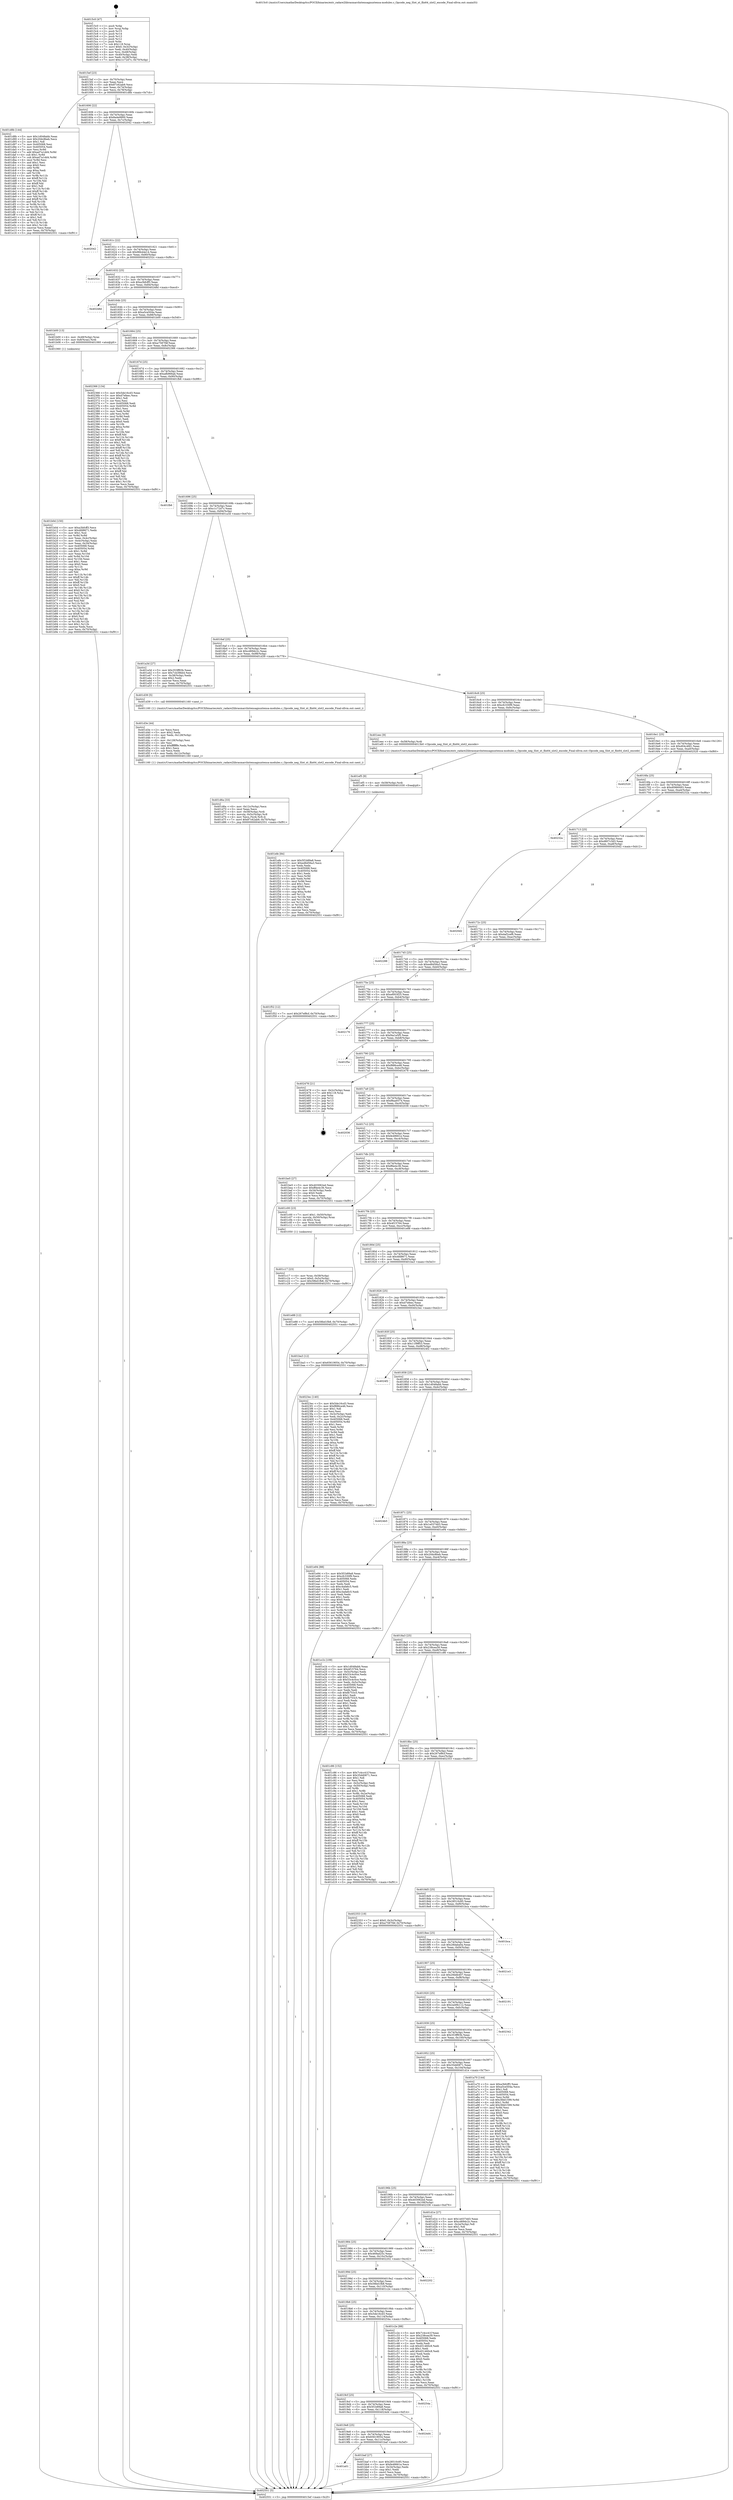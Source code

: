 digraph "0x4015c0" {
  label = "0x4015c0 (/mnt/c/Users/mathe/Desktop/tcc/POCII/binaries/extr_radare2librasmarchxtensagnuxtensa-modules.c_Opcode_neg_Slot_xt_flix64_slot2_encode_Final-ollvm.out::main(0))"
  labelloc = "t"
  node[shape=record]

  Entry [label="",width=0.3,height=0.3,shape=circle,fillcolor=black,style=filled]
  "0x4015ef" [label="{
     0x4015ef [23]\l
     | [instrs]\l
     &nbsp;&nbsp;0x4015ef \<+3\>: mov -0x70(%rbp),%eax\l
     &nbsp;&nbsp;0x4015f2 \<+2\>: mov %eax,%ecx\l
     &nbsp;&nbsp;0x4015f4 \<+6\>: sub $0x87c62ab9,%ecx\l
     &nbsp;&nbsp;0x4015fa \<+3\>: mov %eax,-0x74(%rbp)\l
     &nbsp;&nbsp;0x4015fd \<+3\>: mov %ecx,-0x78(%rbp)\l
     &nbsp;&nbsp;0x401600 \<+6\>: je 0000000000401d8b \<main+0x7cb\>\l
  }"]
  "0x401d8b" [label="{
     0x401d8b [144]\l
     | [instrs]\l
     &nbsp;&nbsp;0x401d8b \<+5\>: mov $0x1d048abb,%eax\l
     &nbsp;&nbsp;0x401d90 \<+5\>: mov $0x20dc8beb,%ecx\l
     &nbsp;&nbsp;0x401d95 \<+2\>: mov $0x1,%dl\l
     &nbsp;&nbsp;0x401d97 \<+7\>: mov 0x405068,%esi\l
     &nbsp;&nbsp;0x401d9e \<+7\>: mov 0x405054,%edi\l
     &nbsp;&nbsp;0x401da5 \<+3\>: mov %esi,%r8d\l
     &nbsp;&nbsp;0x401da8 \<+7\>: add $0xad7a1dd4,%r8d\l
     &nbsp;&nbsp;0x401daf \<+4\>: sub $0x1,%r8d\l
     &nbsp;&nbsp;0x401db3 \<+7\>: sub $0xad7a1dd4,%r8d\l
     &nbsp;&nbsp;0x401dba \<+4\>: imul %r8d,%esi\l
     &nbsp;&nbsp;0x401dbe \<+3\>: and $0x1,%esi\l
     &nbsp;&nbsp;0x401dc1 \<+3\>: cmp $0x0,%esi\l
     &nbsp;&nbsp;0x401dc4 \<+4\>: sete %r9b\l
     &nbsp;&nbsp;0x401dc8 \<+3\>: cmp $0xa,%edi\l
     &nbsp;&nbsp;0x401dcb \<+4\>: setl %r10b\l
     &nbsp;&nbsp;0x401dcf \<+3\>: mov %r9b,%r11b\l
     &nbsp;&nbsp;0x401dd2 \<+4\>: xor $0xff,%r11b\l
     &nbsp;&nbsp;0x401dd6 \<+3\>: mov %r10b,%bl\l
     &nbsp;&nbsp;0x401dd9 \<+3\>: xor $0xff,%bl\l
     &nbsp;&nbsp;0x401ddc \<+3\>: xor $0x1,%dl\l
     &nbsp;&nbsp;0x401ddf \<+3\>: mov %r11b,%r14b\l
     &nbsp;&nbsp;0x401de2 \<+4\>: and $0xff,%r14b\l
     &nbsp;&nbsp;0x401de6 \<+3\>: and %dl,%r9b\l
     &nbsp;&nbsp;0x401de9 \<+3\>: mov %bl,%r15b\l
     &nbsp;&nbsp;0x401dec \<+4\>: and $0xff,%r15b\l
     &nbsp;&nbsp;0x401df0 \<+3\>: and %dl,%r10b\l
     &nbsp;&nbsp;0x401df3 \<+3\>: or %r9b,%r14b\l
     &nbsp;&nbsp;0x401df6 \<+3\>: or %r10b,%r15b\l
     &nbsp;&nbsp;0x401df9 \<+3\>: xor %r15b,%r14b\l
     &nbsp;&nbsp;0x401dfc \<+3\>: or %bl,%r11b\l
     &nbsp;&nbsp;0x401dff \<+4\>: xor $0xff,%r11b\l
     &nbsp;&nbsp;0x401e03 \<+3\>: or $0x1,%dl\l
     &nbsp;&nbsp;0x401e06 \<+3\>: and %dl,%r11b\l
     &nbsp;&nbsp;0x401e09 \<+3\>: or %r11b,%r14b\l
     &nbsp;&nbsp;0x401e0c \<+4\>: test $0x1,%r14b\l
     &nbsp;&nbsp;0x401e10 \<+3\>: cmovne %ecx,%eax\l
     &nbsp;&nbsp;0x401e13 \<+3\>: mov %eax,-0x70(%rbp)\l
     &nbsp;&nbsp;0x401e16 \<+5\>: jmp 0000000000402551 \<main+0xf91\>\l
  }"]
  "0x401606" [label="{
     0x401606 [22]\l
     | [instrs]\l
     &nbsp;&nbsp;0x401606 \<+5\>: jmp 000000000040160b \<main+0x4b\>\l
     &nbsp;&nbsp;0x40160b \<+3\>: mov -0x74(%rbp),%eax\l
     &nbsp;&nbsp;0x40160e \<+5\>: sub $0x8a4e9900,%eax\l
     &nbsp;&nbsp;0x401613 \<+3\>: mov %eax,-0x7c(%rbp)\l
     &nbsp;&nbsp;0x401616 \<+6\>: je 0000000000402042 \<main+0xa82\>\l
  }"]
  Exit [label="",width=0.3,height=0.3,shape=circle,fillcolor=black,style=filled,peripheries=2]
  "0x402042" [label="{
     0x402042\l
  }", style=dashed]
  "0x40161c" [label="{
     0x40161c [22]\l
     | [instrs]\l
     &nbsp;&nbsp;0x40161c \<+5\>: jmp 0000000000401621 \<main+0x61\>\l
     &nbsp;&nbsp;0x401621 \<+3\>: mov -0x74(%rbp),%eax\l
     &nbsp;&nbsp;0x401624 \<+5\>: sub $0x96b44e14,%eax\l
     &nbsp;&nbsp;0x401629 \<+3\>: mov %eax,-0x80(%rbp)\l
     &nbsp;&nbsp;0x40162c \<+6\>: je 000000000040252c \<main+0xf6c\>\l
  }"]
  "0x401efe" [label="{
     0x401efe [84]\l
     | [instrs]\l
     &nbsp;&nbsp;0x401efe \<+5\>: mov $0x5f1b89a8,%eax\l
     &nbsp;&nbsp;0x401f03 \<+5\>: mov $0xed6d56a3,%ecx\l
     &nbsp;&nbsp;0x401f08 \<+2\>: xor %edx,%edx\l
     &nbsp;&nbsp;0x401f0a \<+7\>: mov 0x405068,%esi\l
     &nbsp;&nbsp;0x401f11 \<+8\>: mov 0x405054,%r8d\l
     &nbsp;&nbsp;0x401f19 \<+3\>: sub $0x1,%edx\l
     &nbsp;&nbsp;0x401f1c \<+3\>: mov %esi,%r9d\l
     &nbsp;&nbsp;0x401f1f \<+3\>: add %edx,%r9d\l
     &nbsp;&nbsp;0x401f22 \<+4\>: imul %r9d,%esi\l
     &nbsp;&nbsp;0x401f26 \<+3\>: and $0x1,%esi\l
     &nbsp;&nbsp;0x401f29 \<+3\>: cmp $0x0,%esi\l
     &nbsp;&nbsp;0x401f2c \<+4\>: sete %r10b\l
     &nbsp;&nbsp;0x401f30 \<+4\>: cmp $0xa,%r8d\l
     &nbsp;&nbsp;0x401f34 \<+4\>: setl %r11b\l
     &nbsp;&nbsp;0x401f38 \<+3\>: mov %r10b,%bl\l
     &nbsp;&nbsp;0x401f3b \<+3\>: and %r11b,%bl\l
     &nbsp;&nbsp;0x401f3e \<+3\>: xor %r11b,%r10b\l
     &nbsp;&nbsp;0x401f41 \<+3\>: or %r10b,%bl\l
     &nbsp;&nbsp;0x401f44 \<+3\>: test $0x1,%bl\l
     &nbsp;&nbsp;0x401f47 \<+3\>: cmovne %ecx,%eax\l
     &nbsp;&nbsp;0x401f4a \<+3\>: mov %eax,-0x70(%rbp)\l
     &nbsp;&nbsp;0x401f4d \<+5\>: jmp 0000000000402551 \<main+0xf91\>\l
  }"]
  "0x40252c" [label="{
     0x40252c\l
  }", style=dashed]
  "0x401632" [label="{
     0x401632 [25]\l
     | [instrs]\l
     &nbsp;&nbsp;0x401632 \<+5\>: jmp 0000000000401637 \<main+0x77\>\l
     &nbsp;&nbsp;0x401637 \<+3\>: mov -0x74(%rbp),%eax\l
     &nbsp;&nbsp;0x40163a \<+5\>: sub $0xa3bfcff3,%eax\l
     &nbsp;&nbsp;0x40163f \<+6\>: mov %eax,-0x84(%rbp)\l
     &nbsp;&nbsp;0x401645 \<+6\>: je 000000000040248d \<main+0xecd\>\l
  }"]
  "0x401ef5" [label="{
     0x401ef5 [9]\l
     | [instrs]\l
     &nbsp;&nbsp;0x401ef5 \<+4\>: mov -0x58(%rbp),%rdi\l
     &nbsp;&nbsp;0x401ef9 \<+5\>: call 0000000000401030 \<free@plt\>\l
     | [calls]\l
     &nbsp;&nbsp;0x401030 \{1\} (unknown)\l
  }"]
  "0x40248d" [label="{
     0x40248d\l
  }", style=dashed]
  "0x40164b" [label="{
     0x40164b [25]\l
     | [instrs]\l
     &nbsp;&nbsp;0x40164b \<+5\>: jmp 0000000000401650 \<main+0x90\>\l
     &nbsp;&nbsp;0x401650 \<+3\>: mov -0x74(%rbp),%eax\l
     &nbsp;&nbsp;0x401653 \<+5\>: sub $0xa5ce504a,%eax\l
     &nbsp;&nbsp;0x401658 \<+6\>: mov %eax,-0x88(%rbp)\l
     &nbsp;&nbsp;0x40165e \<+6\>: je 0000000000401b00 \<main+0x540\>\l
  }"]
  "0x401d6a" [label="{
     0x401d6a [33]\l
     | [instrs]\l
     &nbsp;&nbsp;0x401d6a \<+6\>: mov -0x12c(%rbp),%ecx\l
     &nbsp;&nbsp;0x401d70 \<+3\>: imul %eax,%ecx\l
     &nbsp;&nbsp;0x401d73 \<+4\>: mov -0x58(%rbp),%rdi\l
     &nbsp;&nbsp;0x401d77 \<+4\>: movslq -0x5c(%rbp),%r8\l
     &nbsp;&nbsp;0x401d7b \<+4\>: mov %ecx,(%rdi,%r8,4)\l
     &nbsp;&nbsp;0x401d7f \<+7\>: movl $0x87c62ab9,-0x70(%rbp)\l
     &nbsp;&nbsp;0x401d86 \<+5\>: jmp 0000000000402551 \<main+0xf91\>\l
  }"]
  "0x401b00" [label="{
     0x401b00 [13]\l
     | [instrs]\l
     &nbsp;&nbsp;0x401b00 \<+4\>: mov -0x48(%rbp),%rax\l
     &nbsp;&nbsp;0x401b04 \<+4\>: mov 0x8(%rax),%rdi\l
     &nbsp;&nbsp;0x401b08 \<+5\>: call 0000000000401060 \<atoi@plt\>\l
     | [calls]\l
     &nbsp;&nbsp;0x401060 \{1\} (unknown)\l
  }"]
  "0x401664" [label="{
     0x401664 [25]\l
     | [instrs]\l
     &nbsp;&nbsp;0x401664 \<+5\>: jmp 0000000000401669 \<main+0xa9\>\l
     &nbsp;&nbsp;0x401669 \<+3\>: mov -0x74(%rbp),%eax\l
     &nbsp;&nbsp;0x40166c \<+5\>: sub $0xa7587f4f,%eax\l
     &nbsp;&nbsp;0x401671 \<+6\>: mov %eax,-0x8c(%rbp)\l
     &nbsp;&nbsp;0x401677 \<+6\>: je 0000000000402366 \<main+0xda6\>\l
  }"]
  "0x401d3e" [label="{
     0x401d3e [44]\l
     | [instrs]\l
     &nbsp;&nbsp;0x401d3e \<+2\>: xor %ecx,%ecx\l
     &nbsp;&nbsp;0x401d40 \<+5\>: mov $0x2,%edx\l
     &nbsp;&nbsp;0x401d45 \<+6\>: mov %edx,-0x128(%rbp)\l
     &nbsp;&nbsp;0x401d4b \<+1\>: cltd\l
     &nbsp;&nbsp;0x401d4c \<+6\>: mov -0x128(%rbp),%esi\l
     &nbsp;&nbsp;0x401d52 \<+2\>: idiv %esi\l
     &nbsp;&nbsp;0x401d54 \<+6\>: imul $0xfffffffe,%edx,%edx\l
     &nbsp;&nbsp;0x401d5a \<+3\>: sub $0x1,%ecx\l
     &nbsp;&nbsp;0x401d5d \<+2\>: sub %ecx,%edx\l
     &nbsp;&nbsp;0x401d5f \<+6\>: mov %edx,-0x12c(%rbp)\l
     &nbsp;&nbsp;0x401d65 \<+5\>: call 0000000000401160 \<next_i\>\l
     | [calls]\l
     &nbsp;&nbsp;0x401160 \{1\} (/mnt/c/Users/mathe/Desktop/tcc/POCII/binaries/extr_radare2librasmarchxtensagnuxtensa-modules.c_Opcode_neg_Slot_xt_flix64_slot2_encode_Final-ollvm.out::next_i)\l
  }"]
  "0x402366" [label="{
     0x402366 [134]\l
     | [instrs]\l
     &nbsp;&nbsp;0x402366 \<+5\>: mov $0x5de16cd3,%eax\l
     &nbsp;&nbsp;0x40236b \<+5\>: mov $0xd7efeec,%ecx\l
     &nbsp;&nbsp;0x402370 \<+2\>: mov $0x1,%dl\l
     &nbsp;&nbsp;0x402372 \<+2\>: xor %esi,%esi\l
     &nbsp;&nbsp;0x402374 \<+7\>: mov 0x405068,%edi\l
     &nbsp;&nbsp;0x40237b \<+8\>: mov 0x405054,%r8d\l
     &nbsp;&nbsp;0x402383 \<+3\>: sub $0x1,%esi\l
     &nbsp;&nbsp;0x402386 \<+3\>: mov %edi,%r9d\l
     &nbsp;&nbsp;0x402389 \<+3\>: add %esi,%r9d\l
     &nbsp;&nbsp;0x40238c \<+4\>: imul %r9d,%edi\l
     &nbsp;&nbsp;0x402390 \<+3\>: and $0x1,%edi\l
     &nbsp;&nbsp;0x402393 \<+3\>: cmp $0x0,%edi\l
     &nbsp;&nbsp;0x402396 \<+4\>: sete %r10b\l
     &nbsp;&nbsp;0x40239a \<+4\>: cmp $0xa,%r8d\l
     &nbsp;&nbsp;0x40239e \<+4\>: setl %r11b\l
     &nbsp;&nbsp;0x4023a2 \<+3\>: mov %r10b,%bl\l
     &nbsp;&nbsp;0x4023a5 \<+3\>: xor $0xff,%bl\l
     &nbsp;&nbsp;0x4023a8 \<+3\>: mov %r11b,%r14b\l
     &nbsp;&nbsp;0x4023ab \<+4\>: xor $0xff,%r14b\l
     &nbsp;&nbsp;0x4023af \<+3\>: xor $0x1,%dl\l
     &nbsp;&nbsp;0x4023b2 \<+3\>: mov %bl,%r15b\l
     &nbsp;&nbsp;0x4023b5 \<+4\>: and $0xff,%r15b\l
     &nbsp;&nbsp;0x4023b9 \<+3\>: and %dl,%r10b\l
     &nbsp;&nbsp;0x4023bc \<+3\>: mov %r14b,%r12b\l
     &nbsp;&nbsp;0x4023bf \<+4\>: and $0xff,%r12b\l
     &nbsp;&nbsp;0x4023c3 \<+3\>: and %dl,%r11b\l
     &nbsp;&nbsp;0x4023c6 \<+3\>: or %r10b,%r15b\l
     &nbsp;&nbsp;0x4023c9 \<+3\>: or %r11b,%r12b\l
     &nbsp;&nbsp;0x4023cc \<+3\>: xor %r12b,%r15b\l
     &nbsp;&nbsp;0x4023cf \<+3\>: or %r14b,%bl\l
     &nbsp;&nbsp;0x4023d2 \<+3\>: xor $0xff,%bl\l
     &nbsp;&nbsp;0x4023d5 \<+3\>: or $0x1,%dl\l
     &nbsp;&nbsp;0x4023d8 \<+2\>: and %dl,%bl\l
     &nbsp;&nbsp;0x4023da \<+3\>: or %bl,%r15b\l
     &nbsp;&nbsp;0x4023dd \<+4\>: test $0x1,%r15b\l
     &nbsp;&nbsp;0x4023e1 \<+3\>: cmovne %ecx,%eax\l
     &nbsp;&nbsp;0x4023e4 \<+3\>: mov %eax,-0x70(%rbp)\l
     &nbsp;&nbsp;0x4023e7 \<+5\>: jmp 0000000000402551 \<main+0xf91\>\l
  }"]
  "0x40167d" [label="{
     0x40167d [25]\l
     | [instrs]\l
     &nbsp;&nbsp;0x40167d \<+5\>: jmp 0000000000401682 \<main+0xc2\>\l
     &nbsp;&nbsp;0x401682 \<+3\>: mov -0x74(%rbp),%eax\l
     &nbsp;&nbsp;0x401685 \<+5\>: sub $0xafb966ab,%eax\l
     &nbsp;&nbsp;0x40168a \<+6\>: mov %eax,-0x90(%rbp)\l
     &nbsp;&nbsp;0x401690 \<+6\>: je 0000000000401fb6 \<main+0x9f6\>\l
  }"]
  "0x401c17" [label="{
     0x401c17 [23]\l
     | [instrs]\l
     &nbsp;&nbsp;0x401c17 \<+4\>: mov %rax,-0x58(%rbp)\l
     &nbsp;&nbsp;0x401c1b \<+7\>: movl $0x0,-0x5c(%rbp)\l
     &nbsp;&nbsp;0x401c22 \<+7\>: movl $0x58bd1fb8,-0x70(%rbp)\l
     &nbsp;&nbsp;0x401c29 \<+5\>: jmp 0000000000402551 \<main+0xf91\>\l
  }"]
  "0x401fb6" [label="{
     0x401fb6\l
  }", style=dashed]
  "0x401696" [label="{
     0x401696 [25]\l
     | [instrs]\l
     &nbsp;&nbsp;0x401696 \<+5\>: jmp 000000000040169b \<main+0xdb\>\l
     &nbsp;&nbsp;0x40169b \<+3\>: mov -0x74(%rbp),%eax\l
     &nbsp;&nbsp;0x40169e \<+5\>: sub $0xc1c72d7c,%eax\l
     &nbsp;&nbsp;0x4016a3 \<+6\>: mov %eax,-0x94(%rbp)\l
     &nbsp;&nbsp;0x4016a9 \<+6\>: je 0000000000401a3d \<main+0x47d\>\l
  }"]
  "0x401a01" [label="{
     0x401a01\l
  }", style=dashed]
  "0x401a3d" [label="{
     0x401a3d [27]\l
     | [instrs]\l
     &nbsp;&nbsp;0x401a3d \<+5\>: mov $0x353ff93b,%eax\l
     &nbsp;&nbsp;0x401a42 \<+5\>: mov $0x7cb39bb4,%ecx\l
     &nbsp;&nbsp;0x401a47 \<+3\>: mov -0x38(%rbp),%edx\l
     &nbsp;&nbsp;0x401a4a \<+3\>: cmp $0x2,%edx\l
     &nbsp;&nbsp;0x401a4d \<+3\>: cmovne %ecx,%eax\l
     &nbsp;&nbsp;0x401a50 \<+3\>: mov %eax,-0x70(%rbp)\l
     &nbsp;&nbsp;0x401a53 \<+5\>: jmp 0000000000402551 \<main+0xf91\>\l
  }"]
  "0x4016af" [label="{
     0x4016af [25]\l
     | [instrs]\l
     &nbsp;&nbsp;0x4016af \<+5\>: jmp 00000000004016b4 \<main+0xf4\>\l
     &nbsp;&nbsp;0x4016b4 \<+3\>: mov -0x74(%rbp),%eax\l
     &nbsp;&nbsp;0x4016b7 \<+5\>: sub $0xcd69dc2c,%eax\l
     &nbsp;&nbsp;0x4016bc \<+6\>: mov %eax,-0x98(%rbp)\l
     &nbsp;&nbsp;0x4016c2 \<+6\>: je 0000000000401d39 \<main+0x779\>\l
  }"]
  "0x402551" [label="{
     0x402551 [5]\l
     | [instrs]\l
     &nbsp;&nbsp;0x402551 \<+5\>: jmp 00000000004015ef \<main+0x2f\>\l
  }"]
  "0x4015c0" [label="{
     0x4015c0 [47]\l
     | [instrs]\l
     &nbsp;&nbsp;0x4015c0 \<+1\>: push %rbp\l
     &nbsp;&nbsp;0x4015c1 \<+3\>: mov %rsp,%rbp\l
     &nbsp;&nbsp;0x4015c4 \<+2\>: push %r15\l
     &nbsp;&nbsp;0x4015c6 \<+2\>: push %r14\l
     &nbsp;&nbsp;0x4015c8 \<+2\>: push %r13\l
     &nbsp;&nbsp;0x4015ca \<+2\>: push %r12\l
     &nbsp;&nbsp;0x4015cc \<+1\>: push %rbx\l
     &nbsp;&nbsp;0x4015cd \<+7\>: sub $0x118,%rsp\l
     &nbsp;&nbsp;0x4015d4 \<+7\>: movl $0x0,-0x3c(%rbp)\l
     &nbsp;&nbsp;0x4015db \<+3\>: mov %edi,-0x40(%rbp)\l
     &nbsp;&nbsp;0x4015de \<+4\>: mov %rsi,-0x48(%rbp)\l
     &nbsp;&nbsp;0x4015e2 \<+3\>: mov -0x40(%rbp),%edi\l
     &nbsp;&nbsp;0x4015e5 \<+3\>: mov %edi,-0x38(%rbp)\l
     &nbsp;&nbsp;0x4015e8 \<+7\>: movl $0xc1c72d7c,-0x70(%rbp)\l
  }"]
  "0x401baf" [label="{
     0x401baf [27]\l
     | [instrs]\l
     &nbsp;&nbsp;0x401baf \<+5\>: mov $0x28510c85,%eax\l
     &nbsp;&nbsp;0x401bb4 \<+5\>: mov $0xfe48661e,%ecx\l
     &nbsp;&nbsp;0x401bb9 \<+3\>: mov -0x34(%rbp),%edx\l
     &nbsp;&nbsp;0x401bbc \<+3\>: cmp $0x1,%edx\l
     &nbsp;&nbsp;0x401bbf \<+3\>: cmovl %ecx,%eax\l
     &nbsp;&nbsp;0x401bc2 \<+3\>: mov %eax,-0x70(%rbp)\l
     &nbsp;&nbsp;0x401bc5 \<+5\>: jmp 0000000000402551 \<main+0xf91\>\l
  }"]
  "0x401d39" [label="{
     0x401d39 [5]\l
     | [instrs]\l
     &nbsp;&nbsp;0x401d39 \<+5\>: call 0000000000401160 \<next_i\>\l
     | [calls]\l
     &nbsp;&nbsp;0x401160 \{1\} (/mnt/c/Users/mathe/Desktop/tcc/POCII/binaries/extr_radare2librasmarchxtensagnuxtensa-modules.c_Opcode_neg_Slot_xt_flix64_slot2_encode_Final-ollvm.out::next_i)\l
  }"]
  "0x4016c8" [label="{
     0x4016c8 [25]\l
     | [instrs]\l
     &nbsp;&nbsp;0x4016c8 \<+5\>: jmp 00000000004016cd \<main+0x10d\>\l
     &nbsp;&nbsp;0x4016cd \<+3\>: mov -0x74(%rbp),%eax\l
     &nbsp;&nbsp;0x4016d0 \<+5\>: sub $0xcfc330f9,%eax\l
     &nbsp;&nbsp;0x4016d5 \<+6\>: mov %eax,-0x9c(%rbp)\l
     &nbsp;&nbsp;0x4016db \<+6\>: je 0000000000401eec \<main+0x92c\>\l
  }"]
  "0x4019e8" [label="{
     0x4019e8 [25]\l
     | [instrs]\l
     &nbsp;&nbsp;0x4019e8 \<+5\>: jmp 00000000004019ed \<main+0x42d\>\l
     &nbsp;&nbsp;0x4019ed \<+3\>: mov -0x74(%rbp),%eax\l
     &nbsp;&nbsp;0x4019f0 \<+5\>: sub $0x65619054,%eax\l
     &nbsp;&nbsp;0x4019f5 \<+6\>: mov %eax,-0x11c(%rbp)\l
     &nbsp;&nbsp;0x4019fb \<+6\>: je 0000000000401baf \<main+0x5ef\>\l
  }"]
  "0x401eec" [label="{
     0x401eec [9]\l
     | [instrs]\l
     &nbsp;&nbsp;0x401eec \<+4\>: mov -0x58(%rbp),%rdi\l
     &nbsp;&nbsp;0x401ef0 \<+5\>: call 00000000004013b0 \<Opcode_neg_Slot_xt_flix64_slot2_encode\>\l
     | [calls]\l
     &nbsp;&nbsp;0x4013b0 \{1\} (/mnt/c/Users/mathe/Desktop/tcc/POCII/binaries/extr_radare2librasmarchxtensagnuxtensa-modules.c_Opcode_neg_Slot_xt_flix64_slot2_encode_Final-ollvm.out::Opcode_neg_Slot_xt_flix64_slot2_encode)\l
  }"]
  "0x4016e1" [label="{
     0x4016e1 [25]\l
     | [instrs]\l
     &nbsp;&nbsp;0x4016e1 \<+5\>: jmp 00000000004016e6 \<main+0x126\>\l
     &nbsp;&nbsp;0x4016e6 \<+3\>: mov -0x74(%rbp),%eax\l
     &nbsp;&nbsp;0x4016e9 \<+5\>: sub $0xd04c4fd1,%eax\l
     &nbsp;&nbsp;0x4016ee \<+6\>: mov %eax,-0xa0(%rbp)\l
     &nbsp;&nbsp;0x4016f4 \<+6\>: je 0000000000402520 \<main+0xf60\>\l
  }"]
  "0x4024d4" [label="{
     0x4024d4\l
  }", style=dashed]
  "0x402520" [label="{
     0x402520\l
  }", style=dashed]
  "0x4016fa" [label="{
     0x4016fa [25]\l
     | [instrs]\l
     &nbsp;&nbsp;0x4016fa \<+5\>: jmp 00000000004016ff \<main+0x13f\>\l
     &nbsp;&nbsp;0x4016ff \<+3\>: mov -0x74(%rbp),%eax\l
     &nbsp;&nbsp;0x401702 \<+5\>: sub $0xd0966493,%eax\l
     &nbsp;&nbsp;0x401707 \<+6\>: mov %eax,-0xa4(%rbp)\l
     &nbsp;&nbsp;0x40170d \<+6\>: je 000000000040232a \<main+0xd6a\>\l
  }"]
  "0x4019cf" [label="{
     0x4019cf [25]\l
     | [instrs]\l
     &nbsp;&nbsp;0x4019cf \<+5\>: jmp 00000000004019d4 \<main+0x414\>\l
     &nbsp;&nbsp;0x4019d4 \<+3\>: mov -0x74(%rbp),%eax\l
     &nbsp;&nbsp;0x4019d7 \<+5\>: sub $0x5f1b89a8,%eax\l
     &nbsp;&nbsp;0x4019dc \<+6\>: mov %eax,-0x118(%rbp)\l
     &nbsp;&nbsp;0x4019e2 \<+6\>: je 00000000004024d4 \<main+0xf14\>\l
  }"]
  "0x40232a" [label="{
     0x40232a\l
  }", style=dashed]
  "0x401713" [label="{
     0x401713 [25]\l
     | [instrs]\l
     &nbsp;&nbsp;0x401713 \<+5\>: jmp 0000000000401718 \<main+0x158\>\l
     &nbsp;&nbsp;0x401718 \<+3\>: mov -0x74(%rbp),%eax\l
     &nbsp;&nbsp;0x40171b \<+5\>: sub $0xd807c3d3,%eax\l
     &nbsp;&nbsp;0x401720 \<+6\>: mov %eax,-0xa8(%rbp)\l
     &nbsp;&nbsp;0x401726 \<+6\>: je 00000000004020d2 \<main+0xb12\>\l
  }"]
  "0x40254a" [label="{
     0x40254a\l
  }", style=dashed]
  "0x4020d2" [label="{
     0x4020d2\l
  }", style=dashed]
  "0x40172c" [label="{
     0x40172c [25]\l
     | [instrs]\l
     &nbsp;&nbsp;0x40172c \<+5\>: jmp 0000000000401731 \<main+0x171\>\l
     &nbsp;&nbsp;0x401731 \<+3\>: mov -0x74(%rbp),%eax\l
     &nbsp;&nbsp;0x401734 \<+5\>: sub $0xdaf2cef6,%eax\l
     &nbsp;&nbsp;0x401739 \<+6\>: mov %eax,-0xac(%rbp)\l
     &nbsp;&nbsp;0x40173f \<+6\>: je 0000000000402288 \<main+0xcc8\>\l
  }"]
  "0x4019b6" [label="{
     0x4019b6 [25]\l
     | [instrs]\l
     &nbsp;&nbsp;0x4019b6 \<+5\>: jmp 00000000004019bb \<main+0x3fb\>\l
     &nbsp;&nbsp;0x4019bb \<+3\>: mov -0x74(%rbp),%eax\l
     &nbsp;&nbsp;0x4019be \<+5\>: sub $0x5de16cd3,%eax\l
     &nbsp;&nbsp;0x4019c3 \<+6\>: mov %eax,-0x114(%rbp)\l
     &nbsp;&nbsp;0x4019c9 \<+6\>: je 000000000040254a \<main+0xf8a\>\l
  }"]
  "0x402288" [label="{
     0x402288\l
  }", style=dashed]
  "0x401745" [label="{
     0x401745 [25]\l
     | [instrs]\l
     &nbsp;&nbsp;0x401745 \<+5\>: jmp 000000000040174a \<main+0x18a\>\l
     &nbsp;&nbsp;0x40174a \<+3\>: mov -0x74(%rbp),%eax\l
     &nbsp;&nbsp;0x40174d \<+5\>: sub $0xed6d56a3,%eax\l
     &nbsp;&nbsp;0x401752 \<+6\>: mov %eax,-0xb0(%rbp)\l
     &nbsp;&nbsp;0x401758 \<+6\>: je 0000000000401f52 \<main+0x992\>\l
  }"]
  "0x401c2e" [label="{
     0x401c2e [88]\l
     | [instrs]\l
     &nbsp;&nbsp;0x401c2e \<+5\>: mov $0x7c4cc41f,%eax\l
     &nbsp;&nbsp;0x401c33 \<+5\>: mov $0x238cea39,%ecx\l
     &nbsp;&nbsp;0x401c38 \<+7\>: mov 0x405068,%edx\l
     &nbsp;&nbsp;0x401c3f \<+7\>: mov 0x405054,%esi\l
     &nbsp;&nbsp;0x401c46 \<+2\>: mov %edx,%edi\l
     &nbsp;&nbsp;0x401c48 \<+6\>: sub $0x451460c8,%edi\l
     &nbsp;&nbsp;0x401c4e \<+3\>: sub $0x1,%edi\l
     &nbsp;&nbsp;0x401c51 \<+6\>: add $0x451460c8,%edi\l
     &nbsp;&nbsp;0x401c57 \<+3\>: imul %edi,%edx\l
     &nbsp;&nbsp;0x401c5a \<+3\>: and $0x1,%edx\l
     &nbsp;&nbsp;0x401c5d \<+3\>: cmp $0x0,%edx\l
     &nbsp;&nbsp;0x401c60 \<+4\>: sete %r8b\l
     &nbsp;&nbsp;0x401c64 \<+3\>: cmp $0xa,%esi\l
     &nbsp;&nbsp;0x401c67 \<+4\>: setl %r9b\l
     &nbsp;&nbsp;0x401c6b \<+3\>: mov %r8b,%r10b\l
     &nbsp;&nbsp;0x401c6e \<+3\>: and %r9b,%r10b\l
     &nbsp;&nbsp;0x401c71 \<+3\>: xor %r9b,%r8b\l
     &nbsp;&nbsp;0x401c74 \<+3\>: or %r8b,%r10b\l
     &nbsp;&nbsp;0x401c77 \<+4\>: test $0x1,%r10b\l
     &nbsp;&nbsp;0x401c7b \<+3\>: cmovne %ecx,%eax\l
     &nbsp;&nbsp;0x401c7e \<+3\>: mov %eax,-0x70(%rbp)\l
     &nbsp;&nbsp;0x401c81 \<+5\>: jmp 0000000000402551 \<main+0xf91\>\l
  }"]
  "0x401f52" [label="{
     0x401f52 [12]\l
     | [instrs]\l
     &nbsp;&nbsp;0x401f52 \<+7\>: movl $0x267ef8cf,-0x70(%rbp)\l
     &nbsp;&nbsp;0x401f59 \<+5\>: jmp 0000000000402551 \<main+0xf91\>\l
  }"]
  "0x40175e" [label="{
     0x40175e [25]\l
     | [instrs]\l
     &nbsp;&nbsp;0x40175e \<+5\>: jmp 0000000000401763 \<main+0x1a3\>\l
     &nbsp;&nbsp;0x401763 \<+3\>: mov -0x74(%rbp),%eax\l
     &nbsp;&nbsp;0x401766 \<+5\>: sub $0xef003f25,%eax\l
     &nbsp;&nbsp;0x40176b \<+6\>: mov %eax,-0xb4(%rbp)\l
     &nbsp;&nbsp;0x401771 \<+6\>: je 0000000000402176 \<main+0xbb6\>\l
  }"]
  "0x40199d" [label="{
     0x40199d [25]\l
     | [instrs]\l
     &nbsp;&nbsp;0x40199d \<+5\>: jmp 00000000004019a2 \<main+0x3e2\>\l
     &nbsp;&nbsp;0x4019a2 \<+3\>: mov -0x74(%rbp),%eax\l
     &nbsp;&nbsp;0x4019a5 \<+5\>: sub $0x58bd1fb8,%eax\l
     &nbsp;&nbsp;0x4019aa \<+6\>: mov %eax,-0x110(%rbp)\l
     &nbsp;&nbsp;0x4019b0 \<+6\>: je 0000000000401c2e \<main+0x66e\>\l
  }"]
  "0x402176" [label="{
     0x402176\l
  }", style=dashed]
  "0x401777" [label="{
     0x401777 [25]\l
     | [instrs]\l
     &nbsp;&nbsp;0x401777 \<+5\>: jmp 000000000040177c \<main+0x1bc\>\l
     &nbsp;&nbsp;0x40177c \<+3\>: mov -0x74(%rbp),%eax\l
     &nbsp;&nbsp;0x40177f \<+5\>: sub $0xf4a1e5f5,%eax\l
     &nbsp;&nbsp;0x401784 \<+6\>: mov %eax,-0xb8(%rbp)\l
     &nbsp;&nbsp;0x40178a \<+6\>: je 0000000000401f5e \<main+0x99e\>\l
  }"]
  "0x402202" [label="{
     0x402202\l
  }", style=dashed]
  "0x401f5e" [label="{
     0x401f5e\l
  }", style=dashed]
  "0x401790" [label="{
     0x401790 [25]\l
     | [instrs]\l
     &nbsp;&nbsp;0x401790 \<+5\>: jmp 0000000000401795 \<main+0x1d5\>\l
     &nbsp;&nbsp;0x401795 \<+3\>: mov -0x74(%rbp),%eax\l
     &nbsp;&nbsp;0x401798 \<+5\>: sub $0xf886ce46,%eax\l
     &nbsp;&nbsp;0x40179d \<+6\>: mov %eax,-0xbc(%rbp)\l
     &nbsp;&nbsp;0x4017a3 \<+6\>: je 0000000000402478 \<main+0xeb8\>\l
  }"]
  "0x401984" [label="{
     0x401984 [25]\l
     | [instrs]\l
     &nbsp;&nbsp;0x401984 \<+5\>: jmp 0000000000401989 \<main+0x3c9\>\l
     &nbsp;&nbsp;0x401989 \<+3\>: mov -0x74(%rbp),%eax\l
     &nbsp;&nbsp;0x40198c \<+5\>: sub $0x469ad25c,%eax\l
     &nbsp;&nbsp;0x401991 \<+6\>: mov %eax,-0x10c(%rbp)\l
     &nbsp;&nbsp;0x401997 \<+6\>: je 0000000000402202 \<main+0xc42\>\l
  }"]
  "0x402478" [label="{
     0x402478 [21]\l
     | [instrs]\l
     &nbsp;&nbsp;0x402478 \<+3\>: mov -0x2c(%rbp),%eax\l
     &nbsp;&nbsp;0x40247b \<+7\>: add $0x118,%rsp\l
     &nbsp;&nbsp;0x402482 \<+1\>: pop %rbx\l
     &nbsp;&nbsp;0x402483 \<+2\>: pop %r12\l
     &nbsp;&nbsp;0x402485 \<+2\>: pop %r13\l
     &nbsp;&nbsp;0x402487 \<+2\>: pop %r14\l
     &nbsp;&nbsp;0x402489 \<+2\>: pop %r15\l
     &nbsp;&nbsp;0x40248b \<+1\>: pop %rbp\l
     &nbsp;&nbsp;0x40248c \<+1\>: ret\l
  }"]
  "0x4017a9" [label="{
     0x4017a9 [25]\l
     | [instrs]\l
     &nbsp;&nbsp;0x4017a9 \<+5\>: jmp 00000000004017ae \<main+0x1ee\>\l
     &nbsp;&nbsp;0x4017ae \<+3\>: mov -0x74(%rbp),%eax\l
     &nbsp;&nbsp;0x4017b1 \<+5\>: sub $0xf8aa9374,%eax\l
     &nbsp;&nbsp;0x4017b6 \<+6\>: mov %eax,-0xc0(%rbp)\l
     &nbsp;&nbsp;0x4017bc \<+6\>: je 0000000000402036 \<main+0xa76\>\l
  }"]
  "0x402336" [label="{
     0x402336\l
  }", style=dashed]
  "0x402036" [label="{
     0x402036\l
  }", style=dashed]
  "0x4017c2" [label="{
     0x4017c2 [25]\l
     | [instrs]\l
     &nbsp;&nbsp;0x4017c2 \<+5\>: jmp 00000000004017c7 \<main+0x207\>\l
     &nbsp;&nbsp;0x4017c7 \<+3\>: mov -0x74(%rbp),%eax\l
     &nbsp;&nbsp;0x4017ca \<+5\>: sub $0xfe48661e,%eax\l
     &nbsp;&nbsp;0x4017cf \<+6\>: mov %eax,-0xc4(%rbp)\l
     &nbsp;&nbsp;0x4017d5 \<+6\>: je 0000000000401be5 \<main+0x625\>\l
  }"]
  "0x40196b" [label="{
     0x40196b [25]\l
     | [instrs]\l
     &nbsp;&nbsp;0x40196b \<+5\>: jmp 0000000000401970 \<main+0x3b0\>\l
     &nbsp;&nbsp;0x401970 \<+3\>: mov -0x74(%rbp),%eax\l
     &nbsp;&nbsp;0x401973 \<+5\>: sub $0x403062ed,%eax\l
     &nbsp;&nbsp;0x401978 \<+6\>: mov %eax,-0x108(%rbp)\l
     &nbsp;&nbsp;0x40197e \<+6\>: je 0000000000402336 \<main+0xd76\>\l
  }"]
  "0x401be5" [label="{
     0x401be5 [27]\l
     | [instrs]\l
     &nbsp;&nbsp;0x401be5 \<+5\>: mov $0x403062ed,%eax\l
     &nbsp;&nbsp;0x401bea \<+5\>: mov $0xff4e4c36,%ecx\l
     &nbsp;&nbsp;0x401bef \<+3\>: mov -0x34(%rbp),%edx\l
     &nbsp;&nbsp;0x401bf2 \<+3\>: cmp $0x0,%edx\l
     &nbsp;&nbsp;0x401bf5 \<+3\>: cmove %ecx,%eax\l
     &nbsp;&nbsp;0x401bf8 \<+3\>: mov %eax,-0x70(%rbp)\l
     &nbsp;&nbsp;0x401bfb \<+5\>: jmp 0000000000402551 \<main+0xf91\>\l
  }"]
  "0x4017db" [label="{
     0x4017db [25]\l
     | [instrs]\l
     &nbsp;&nbsp;0x4017db \<+5\>: jmp 00000000004017e0 \<main+0x220\>\l
     &nbsp;&nbsp;0x4017e0 \<+3\>: mov -0x74(%rbp),%eax\l
     &nbsp;&nbsp;0x4017e3 \<+5\>: sub $0xff4e4c36,%eax\l
     &nbsp;&nbsp;0x4017e8 \<+6\>: mov %eax,-0xc8(%rbp)\l
     &nbsp;&nbsp;0x4017ee \<+6\>: je 0000000000401c00 \<main+0x640\>\l
  }"]
  "0x401d1e" [label="{
     0x401d1e [27]\l
     | [instrs]\l
     &nbsp;&nbsp;0x401d1e \<+5\>: mov $0x1e037dd3,%eax\l
     &nbsp;&nbsp;0x401d23 \<+5\>: mov $0xcd69dc2c,%ecx\l
     &nbsp;&nbsp;0x401d28 \<+3\>: mov -0x2e(%rbp),%dl\l
     &nbsp;&nbsp;0x401d2b \<+3\>: test $0x1,%dl\l
     &nbsp;&nbsp;0x401d2e \<+3\>: cmovne %ecx,%eax\l
     &nbsp;&nbsp;0x401d31 \<+3\>: mov %eax,-0x70(%rbp)\l
     &nbsp;&nbsp;0x401d34 \<+5\>: jmp 0000000000402551 \<main+0xf91\>\l
  }"]
  "0x401c00" [label="{
     0x401c00 [23]\l
     | [instrs]\l
     &nbsp;&nbsp;0x401c00 \<+7\>: movl $0x1,-0x50(%rbp)\l
     &nbsp;&nbsp;0x401c07 \<+4\>: movslq -0x50(%rbp),%rax\l
     &nbsp;&nbsp;0x401c0b \<+4\>: shl $0x2,%rax\l
     &nbsp;&nbsp;0x401c0f \<+3\>: mov %rax,%rdi\l
     &nbsp;&nbsp;0x401c12 \<+5\>: call 0000000000401050 \<malloc@plt\>\l
     | [calls]\l
     &nbsp;&nbsp;0x401050 \{1\} (unknown)\l
  }"]
  "0x4017f4" [label="{
     0x4017f4 [25]\l
     | [instrs]\l
     &nbsp;&nbsp;0x4017f4 \<+5\>: jmp 00000000004017f9 \<main+0x239\>\l
     &nbsp;&nbsp;0x4017f9 \<+3\>: mov -0x74(%rbp),%eax\l
     &nbsp;&nbsp;0x4017fc \<+5\>: sub $0x4f15764,%eax\l
     &nbsp;&nbsp;0x401801 \<+6\>: mov %eax,-0xcc(%rbp)\l
     &nbsp;&nbsp;0x401807 \<+6\>: je 0000000000401e88 \<main+0x8c8\>\l
  }"]
  "0x401b0d" [label="{
     0x401b0d [150]\l
     | [instrs]\l
     &nbsp;&nbsp;0x401b0d \<+5\>: mov $0xa3bfcff3,%ecx\l
     &nbsp;&nbsp;0x401b12 \<+5\>: mov $0x4fd8671,%edx\l
     &nbsp;&nbsp;0x401b17 \<+3\>: mov $0x1,%sil\l
     &nbsp;&nbsp;0x401b1a \<+3\>: xor %r8d,%r8d\l
     &nbsp;&nbsp;0x401b1d \<+3\>: mov %eax,-0x4c(%rbp)\l
     &nbsp;&nbsp;0x401b20 \<+3\>: mov -0x4c(%rbp),%eax\l
     &nbsp;&nbsp;0x401b23 \<+3\>: mov %eax,-0x34(%rbp)\l
     &nbsp;&nbsp;0x401b26 \<+7\>: mov 0x405068,%eax\l
     &nbsp;&nbsp;0x401b2d \<+8\>: mov 0x405054,%r9d\l
     &nbsp;&nbsp;0x401b35 \<+4\>: sub $0x1,%r8d\l
     &nbsp;&nbsp;0x401b39 \<+3\>: mov %eax,%r10d\l
     &nbsp;&nbsp;0x401b3c \<+3\>: add %r8d,%r10d\l
     &nbsp;&nbsp;0x401b3f \<+4\>: imul %r10d,%eax\l
     &nbsp;&nbsp;0x401b43 \<+3\>: and $0x1,%eax\l
     &nbsp;&nbsp;0x401b46 \<+3\>: cmp $0x0,%eax\l
     &nbsp;&nbsp;0x401b49 \<+4\>: sete %r11b\l
     &nbsp;&nbsp;0x401b4d \<+4\>: cmp $0xa,%r9d\l
     &nbsp;&nbsp;0x401b51 \<+3\>: setl %bl\l
     &nbsp;&nbsp;0x401b54 \<+3\>: mov %r11b,%r14b\l
     &nbsp;&nbsp;0x401b57 \<+4\>: xor $0xff,%r14b\l
     &nbsp;&nbsp;0x401b5b \<+3\>: mov %bl,%r15b\l
     &nbsp;&nbsp;0x401b5e \<+4\>: xor $0xff,%r15b\l
     &nbsp;&nbsp;0x401b62 \<+4\>: xor $0x0,%sil\l
     &nbsp;&nbsp;0x401b66 \<+3\>: mov %r14b,%r12b\l
     &nbsp;&nbsp;0x401b69 \<+4\>: and $0x0,%r12b\l
     &nbsp;&nbsp;0x401b6d \<+3\>: and %sil,%r11b\l
     &nbsp;&nbsp;0x401b70 \<+3\>: mov %r15b,%r13b\l
     &nbsp;&nbsp;0x401b73 \<+4\>: and $0x0,%r13b\l
     &nbsp;&nbsp;0x401b77 \<+3\>: and %sil,%bl\l
     &nbsp;&nbsp;0x401b7a \<+3\>: or %r11b,%r12b\l
     &nbsp;&nbsp;0x401b7d \<+3\>: or %bl,%r13b\l
     &nbsp;&nbsp;0x401b80 \<+3\>: xor %r13b,%r12b\l
     &nbsp;&nbsp;0x401b83 \<+3\>: or %r15b,%r14b\l
     &nbsp;&nbsp;0x401b86 \<+4\>: xor $0xff,%r14b\l
     &nbsp;&nbsp;0x401b8a \<+4\>: or $0x0,%sil\l
     &nbsp;&nbsp;0x401b8e \<+3\>: and %sil,%r14b\l
     &nbsp;&nbsp;0x401b91 \<+3\>: or %r14b,%r12b\l
     &nbsp;&nbsp;0x401b94 \<+4\>: test $0x1,%r12b\l
     &nbsp;&nbsp;0x401b98 \<+3\>: cmovne %edx,%ecx\l
     &nbsp;&nbsp;0x401b9b \<+3\>: mov %ecx,-0x70(%rbp)\l
     &nbsp;&nbsp;0x401b9e \<+5\>: jmp 0000000000402551 \<main+0xf91\>\l
  }"]
  "0x401e88" [label="{
     0x401e88 [12]\l
     | [instrs]\l
     &nbsp;&nbsp;0x401e88 \<+7\>: movl $0x58bd1fb8,-0x70(%rbp)\l
     &nbsp;&nbsp;0x401e8f \<+5\>: jmp 0000000000402551 \<main+0xf91\>\l
  }"]
  "0x40180d" [label="{
     0x40180d [25]\l
     | [instrs]\l
     &nbsp;&nbsp;0x40180d \<+5\>: jmp 0000000000401812 \<main+0x252\>\l
     &nbsp;&nbsp;0x401812 \<+3\>: mov -0x74(%rbp),%eax\l
     &nbsp;&nbsp;0x401815 \<+5\>: sub $0x4fd8671,%eax\l
     &nbsp;&nbsp;0x40181a \<+6\>: mov %eax,-0xd0(%rbp)\l
     &nbsp;&nbsp;0x401820 \<+6\>: je 0000000000401ba3 \<main+0x5e3\>\l
  }"]
  "0x401952" [label="{
     0x401952 [25]\l
     | [instrs]\l
     &nbsp;&nbsp;0x401952 \<+5\>: jmp 0000000000401957 \<main+0x397\>\l
     &nbsp;&nbsp;0x401957 \<+3\>: mov -0x74(%rbp),%eax\l
     &nbsp;&nbsp;0x40195a \<+5\>: sub $0x35dd0871,%eax\l
     &nbsp;&nbsp;0x40195f \<+6\>: mov %eax,-0x104(%rbp)\l
     &nbsp;&nbsp;0x401965 \<+6\>: je 0000000000401d1e \<main+0x75e\>\l
  }"]
  "0x401ba3" [label="{
     0x401ba3 [12]\l
     | [instrs]\l
     &nbsp;&nbsp;0x401ba3 \<+7\>: movl $0x65619054,-0x70(%rbp)\l
     &nbsp;&nbsp;0x401baa \<+5\>: jmp 0000000000402551 \<main+0xf91\>\l
  }"]
  "0x401826" [label="{
     0x401826 [25]\l
     | [instrs]\l
     &nbsp;&nbsp;0x401826 \<+5\>: jmp 000000000040182b \<main+0x26b\>\l
     &nbsp;&nbsp;0x40182b \<+3\>: mov -0x74(%rbp),%eax\l
     &nbsp;&nbsp;0x40182e \<+5\>: sub $0xd7efeec,%eax\l
     &nbsp;&nbsp;0x401833 \<+6\>: mov %eax,-0xd4(%rbp)\l
     &nbsp;&nbsp;0x401839 \<+6\>: je 00000000004023ec \<main+0xe2c\>\l
  }"]
  "0x401a70" [label="{
     0x401a70 [144]\l
     | [instrs]\l
     &nbsp;&nbsp;0x401a70 \<+5\>: mov $0xa3bfcff3,%eax\l
     &nbsp;&nbsp;0x401a75 \<+5\>: mov $0xa5ce504a,%ecx\l
     &nbsp;&nbsp;0x401a7a \<+2\>: mov $0x1,%dl\l
     &nbsp;&nbsp;0x401a7c \<+7\>: mov 0x405068,%esi\l
     &nbsp;&nbsp;0x401a83 \<+7\>: mov 0x405054,%edi\l
     &nbsp;&nbsp;0x401a8a \<+3\>: mov %esi,%r8d\l
     &nbsp;&nbsp;0x401a8d \<+7\>: sub $0x3fdd1599,%r8d\l
     &nbsp;&nbsp;0x401a94 \<+4\>: sub $0x1,%r8d\l
     &nbsp;&nbsp;0x401a98 \<+7\>: add $0x3fdd1599,%r8d\l
     &nbsp;&nbsp;0x401a9f \<+4\>: imul %r8d,%esi\l
     &nbsp;&nbsp;0x401aa3 \<+3\>: and $0x1,%esi\l
     &nbsp;&nbsp;0x401aa6 \<+3\>: cmp $0x0,%esi\l
     &nbsp;&nbsp;0x401aa9 \<+4\>: sete %r9b\l
     &nbsp;&nbsp;0x401aad \<+3\>: cmp $0xa,%edi\l
     &nbsp;&nbsp;0x401ab0 \<+4\>: setl %r10b\l
     &nbsp;&nbsp;0x401ab4 \<+3\>: mov %r9b,%r11b\l
     &nbsp;&nbsp;0x401ab7 \<+4\>: xor $0xff,%r11b\l
     &nbsp;&nbsp;0x401abb \<+3\>: mov %r10b,%bl\l
     &nbsp;&nbsp;0x401abe \<+3\>: xor $0xff,%bl\l
     &nbsp;&nbsp;0x401ac1 \<+3\>: xor $0x0,%dl\l
     &nbsp;&nbsp;0x401ac4 \<+3\>: mov %r11b,%r14b\l
     &nbsp;&nbsp;0x401ac7 \<+4\>: and $0x0,%r14b\l
     &nbsp;&nbsp;0x401acb \<+3\>: and %dl,%r9b\l
     &nbsp;&nbsp;0x401ace \<+3\>: mov %bl,%r15b\l
     &nbsp;&nbsp;0x401ad1 \<+4\>: and $0x0,%r15b\l
     &nbsp;&nbsp;0x401ad5 \<+3\>: and %dl,%r10b\l
     &nbsp;&nbsp;0x401ad8 \<+3\>: or %r9b,%r14b\l
     &nbsp;&nbsp;0x401adb \<+3\>: or %r10b,%r15b\l
     &nbsp;&nbsp;0x401ade \<+3\>: xor %r15b,%r14b\l
     &nbsp;&nbsp;0x401ae1 \<+3\>: or %bl,%r11b\l
     &nbsp;&nbsp;0x401ae4 \<+4\>: xor $0xff,%r11b\l
     &nbsp;&nbsp;0x401ae8 \<+3\>: or $0x0,%dl\l
     &nbsp;&nbsp;0x401aeb \<+3\>: and %dl,%r11b\l
     &nbsp;&nbsp;0x401aee \<+3\>: or %r11b,%r14b\l
     &nbsp;&nbsp;0x401af1 \<+4\>: test $0x1,%r14b\l
     &nbsp;&nbsp;0x401af5 \<+3\>: cmovne %ecx,%eax\l
     &nbsp;&nbsp;0x401af8 \<+3\>: mov %eax,-0x70(%rbp)\l
     &nbsp;&nbsp;0x401afb \<+5\>: jmp 0000000000402551 \<main+0xf91\>\l
  }"]
  "0x4023ec" [label="{
     0x4023ec [140]\l
     | [instrs]\l
     &nbsp;&nbsp;0x4023ec \<+5\>: mov $0x5de16cd3,%eax\l
     &nbsp;&nbsp;0x4023f1 \<+5\>: mov $0xf886ce46,%ecx\l
     &nbsp;&nbsp;0x4023f6 \<+2\>: mov $0x1,%dl\l
     &nbsp;&nbsp;0x4023f8 \<+2\>: xor %esi,%esi\l
     &nbsp;&nbsp;0x4023fa \<+3\>: mov -0x3c(%rbp),%edi\l
     &nbsp;&nbsp;0x4023fd \<+3\>: mov %edi,-0x2c(%rbp)\l
     &nbsp;&nbsp;0x402400 \<+7\>: mov 0x405068,%edi\l
     &nbsp;&nbsp;0x402407 \<+8\>: mov 0x405054,%r8d\l
     &nbsp;&nbsp;0x40240f \<+3\>: sub $0x1,%esi\l
     &nbsp;&nbsp;0x402412 \<+3\>: mov %edi,%r9d\l
     &nbsp;&nbsp;0x402415 \<+3\>: add %esi,%r9d\l
     &nbsp;&nbsp;0x402418 \<+4\>: imul %r9d,%edi\l
     &nbsp;&nbsp;0x40241c \<+3\>: and $0x1,%edi\l
     &nbsp;&nbsp;0x40241f \<+3\>: cmp $0x0,%edi\l
     &nbsp;&nbsp;0x402422 \<+4\>: sete %r10b\l
     &nbsp;&nbsp;0x402426 \<+4\>: cmp $0xa,%r8d\l
     &nbsp;&nbsp;0x40242a \<+4\>: setl %r11b\l
     &nbsp;&nbsp;0x40242e \<+3\>: mov %r10b,%bl\l
     &nbsp;&nbsp;0x402431 \<+3\>: xor $0xff,%bl\l
     &nbsp;&nbsp;0x402434 \<+3\>: mov %r11b,%r14b\l
     &nbsp;&nbsp;0x402437 \<+4\>: xor $0xff,%r14b\l
     &nbsp;&nbsp;0x40243b \<+3\>: xor $0x1,%dl\l
     &nbsp;&nbsp;0x40243e \<+3\>: mov %bl,%r15b\l
     &nbsp;&nbsp;0x402441 \<+4\>: and $0xff,%r15b\l
     &nbsp;&nbsp;0x402445 \<+3\>: and %dl,%r10b\l
     &nbsp;&nbsp;0x402448 \<+3\>: mov %r14b,%r12b\l
     &nbsp;&nbsp;0x40244b \<+4\>: and $0xff,%r12b\l
     &nbsp;&nbsp;0x40244f \<+3\>: and %dl,%r11b\l
     &nbsp;&nbsp;0x402452 \<+3\>: or %r10b,%r15b\l
     &nbsp;&nbsp;0x402455 \<+3\>: or %r11b,%r12b\l
     &nbsp;&nbsp;0x402458 \<+3\>: xor %r12b,%r15b\l
     &nbsp;&nbsp;0x40245b \<+3\>: or %r14b,%bl\l
     &nbsp;&nbsp;0x40245e \<+3\>: xor $0xff,%bl\l
     &nbsp;&nbsp;0x402461 \<+3\>: or $0x1,%dl\l
     &nbsp;&nbsp;0x402464 \<+2\>: and %dl,%bl\l
     &nbsp;&nbsp;0x402466 \<+3\>: or %bl,%r15b\l
     &nbsp;&nbsp;0x402469 \<+4\>: test $0x1,%r15b\l
     &nbsp;&nbsp;0x40246d \<+3\>: cmovne %ecx,%eax\l
     &nbsp;&nbsp;0x402470 \<+3\>: mov %eax,-0x70(%rbp)\l
     &nbsp;&nbsp;0x402473 \<+5\>: jmp 0000000000402551 \<main+0xf91\>\l
  }"]
  "0x40183f" [label="{
     0x40183f [25]\l
     | [instrs]\l
     &nbsp;&nbsp;0x40183f \<+5\>: jmp 0000000000401844 \<main+0x284\>\l
     &nbsp;&nbsp;0x401844 \<+3\>: mov -0x74(%rbp),%eax\l
     &nbsp;&nbsp;0x401847 \<+5\>: sub $0x11f9ff53,%eax\l
     &nbsp;&nbsp;0x40184c \<+6\>: mov %eax,-0xd8(%rbp)\l
     &nbsp;&nbsp;0x401852 \<+6\>: je 00000000004024f2 \<main+0xf32\>\l
  }"]
  "0x401939" [label="{
     0x401939 [25]\l
     | [instrs]\l
     &nbsp;&nbsp;0x401939 \<+5\>: jmp 000000000040193e \<main+0x37e\>\l
     &nbsp;&nbsp;0x40193e \<+3\>: mov -0x74(%rbp),%eax\l
     &nbsp;&nbsp;0x401941 \<+5\>: sub $0x353ff93b,%eax\l
     &nbsp;&nbsp;0x401946 \<+6\>: mov %eax,-0x100(%rbp)\l
     &nbsp;&nbsp;0x40194c \<+6\>: je 0000000000401a70 \<main+0x4b0\>\l
  }"]
  "0x4024f2" [label="{
     0x4024f2\l
  }", style=dashed]
  "0x401858" [label="{
     0x401858 [25]\l
     | [instrs]\l
     &nbsp;&nbsp;0x401858 \<+5\>: jmp 000000000040185d \<main+0x29d\>\l
     &nbsp;&nbsp;0x40185d \<+3\>: mov -0x74(%rbp),%eax\l
     &nbsp;&nbsp;0x401860 \<+5\>: sub $0x1d048abb,%eax\l
     &nbsp;&nbsp;0x401865 \<+6\>: mov %eax,-0xdc(%rbp)\l
     &nbsp;&nbsp;0x40186b \<+6\>: je 00000000004024b5 \<main+0xef5\>\l
  }"]
  "0x402342" [label="{
     0x402342\l
  }", style=dashed]
  "0x4024b5" [label="{
     0x4024b5\l
  }", style=dashed]
  "0x401871" [label="{
     0x401871 [25]\l
     | [instrs]\l
     &nbsp;&nbsp;0x401871 \<+5\>: jmp 0000000000401876 \<main+0x2b6\>\l
     &nbsp;&nbsp;0x401876 \<+3\>: mov -0x74(%rbp),%eax\l
     &nbsp;&nbsp;0x401879 \<+5\>: sub $0x1e037dd3,%eax\l
     &nbsp;&nbsp;0x40187e \<+6\>: mov %eax,-0xe0(%rbp)\l
     &nbsp;&nbsp;0x401884 \<+6\>: je 0000000000401e94 \<main+0x8d4\>\l
  }"]
  "0x401920" [label="{
     0x401920 [25]\l
     | [instrs]\l
     &nbsp;&nbsp;0x401920 \<+5\>: jmp 0000000000401925 \<main+0x365\>\l
     &nbsp;&nbsp;0x401925 \<+3\>: mov -0x74(%rbp),%eax\l
     &nbsp;&nbsp;0x401928 \<+5\>: sub $0x2a49b112,%eax\l
     &nbsp;&nbsp;0x40192d \<+6\>: mov %eax,-0xfc(%rbp)\l
     &nbsp;&nbsp;0x401933 \<+6\>: je 0000000000402342 \<main+0xd82\>\l
  }"]
  "0x401e94" [label="{
     0x401e94 [88]\l
     | [instrs]\l
     &nbsp;&nbsp;0x401e94 \<+5\>: mov $0x5f1b89a8,%eax\l
     &nbsp;&nbsp;0x401e99 \<+5\>: mov $0xcfc330f9,%ecx\l
     &nbsp;&nbsp;0x401e9e \<+7\>: mov 0x405068,%edx\l
     &nbsp;&nbsp;0x401ea5 \<+7\>: mov 0x405054,%esi\l
     &nbsp;&nbsp;0x401eac \<+2\>: mov %edx,%edi\l
     &nbsp;&nbsp;0x401eae \<+6\>: sub $0xc4afa6c5,%edi\l
     &nbsp;&nbsp;0x401eb4 \<+3\>: sub $0x1,%edi\l
     &nbsp;&nbsp;0x401eb7 \<+6\>: add $0xc4afa6c5,%edi\l
     &nbsp;&nbsp;0x401ebd \<+3\>: imul %edi,%edx\l
     &nbsp;&nbsp;0x401ec0 \<+3\>: and $0x1,%edx\l
     &nbsp;&nbsp;0x401ec3 \<+3\>: cmp $0x0,%edx\l
     &nbsp;&nbsp;0x401ec6 \<+4\>: sete %r8b\l
     &nbsp;&nbsp;0x401eca \<+3\>: cmp $0xa,%esi\l
     &nbsp;&nbsp;0x401ecd \<+4\>: setl %r9b\l
     &nbsp;&nbsp;0x401ed1 \<+3\>: mov %r8b,%r10b\l
     &nbsp;&nbsp;0x401ed4 \<+3\>: and %r9b,%r10b\l
     &nbsp;&nbsp;0x401ed7 \<+3\>: xor %r9b,%r8b\l
     &nbsp;&nbsp;0x401eda \<+3\>: or %r8b,%r10b\l
     &nbsp;&nbsp;0x401edd \<+4\>: test $0x1,%r10b\l
     &nbsp;&nbsp;0x401ee1 \<+3\>: cmovne %ecx,%eax\l
     &nbsp;&nbsp;0x401ee4 \<+3\>: mov %eax,-0x70(%rbp)\l
     &nbsp;&nbsp;0x401ee7 \<+5\>: jmp 0000000000402551 \<main+0xf91\>\l
  }"]
  "0x40188a" [label="{
     0x40188a [25]\l
     | [instrs]\l
     &nbsp;&nbsp;0x40188a \<+5\>: jmp 000000000040188f \<main+0x2cf\>\l
     &nbsp;&nbsp;0x40188f \<+3\>: mov -0x74(%rbp),%eax\l
     &nbsp;&nbsp;0x401892 \<+5\>: sub $0x20dc8beb,%eax\l
     &nbsp;&nbsp;0x401897 \<+6\>: mov %eax,-0xe4(%rbp)\l
     &nbsp;&nbsp;0x40189d \<+6\>: je 0000000000401e1b \<main+0x85b\>\l
  }"]
  "0x402191" [label="{
     0x402191\l
  }", style=dashed]
  "0x401e1b" [label="{
     0x401e1b [109]\l
     | [instrs]\l
     &nbsp;&nbsp;0x401e1b \<+5\>: mov $0x1d048abb,%eax\l
     &nbsp;&nbsp;0x401e20 \<+5\>: mov $0x4f15764,%ecx\l
     &nbsp;&nbsp;0x401e25 \<+3\>: mov -0x5c(%rbp),%edx\l
     &nbsp;&nbsp;0x401e28 \<+6\>: add $0x53c4c0ce,%edx\l
     &nbsp;&nbsp;0x401e2e \<+3\>: add $0x1,%edx\l
     &nbsp;&nbsp;0x401e31 \<+6\>: sub $0x53c4c0ce,%edx\l
     &nbsp;&nbsp;0x401e37 \<+3\>: mov %edx,-0x5c(%rbp)\l
     &nbsp;&nbsp;0x401e3a \<+7\>: mov 0x405068,%edx\l
     &nbsp;&nbsp;0x401e41 \<+7\>: mov 0x405054,%esi\l
     &nbsp;&nbsp;0x401e48 \<+2\>: mov %edx,%edi\l
     &nbsp;&nbsp;0x401e4a \<+6\>: sub $0xfb753c5,%edi\l
     &nbsp;&nbsp;0x401e50 \<+3\>: sub $0x1,%edi\l
     &nbsp;&nbsp;0x401e53 \<+6\>: add $0xfb753c5,%edi\l
     &nbsp;&nbsp;0x401e59 \<+3\>: imul %edi,%edx\l
     &nbsp;&nbsp;0x401e5c \<+3\>: and $0x1,%edx\l
     &nbsp;&nbsp;0x401e5f \<+3\>: cmp $0x0,%edx\l
     &nbsp;&nbsp;0x401e62 \<+4\>: sete %r8b\l
     &nbsp;&nbsp;0x401e66 \<+3\>: cmp $0xa,%esi\l
     &nbsp;&nbsp;0x401e69 \<+4\>: setl %r9b\l
     &nbsp;&nbsp;0x401e6d \<+3\>: mov %r8b,%r10b\l
     &nbsp;&nbsp;0x401e70 \<+3\>: and %r9b,%r10b\l
     &nbsp;&nbsp;0x401e73 \<+3\>: xor %r9b,%r8b\l
     &nbsp;&nbsp;0x401e76 \<+3\>: or %r8b,%r10b\l
     &nbsp;&nbsp;0x401e79 \<+4\>: test $0x1,%r10b\l
     &nbsp;&nbsp;0x401e7d \<+3\>: cmovne %ecx,%eax\l
     &nbsp;&nbsp;0x401e80 \<+3\>: mov %eax,-0x70(%rbp)\l
     &nbsp;&nbsp;0x401e83 \<+5\>: jmp 0000000000402551 \<main+0xf91\>\l
  }"]
  "0x4018a3" [label="{
     0x4018a3 [25]\l
     | [instrs]\l
     &nbsp;&nbsp;0x4018a3 \<+5\>: jmp 00000000004018a8 \<main+0x2e8\>\l
     &nbsp;&nbsp;0x4018a8 \<+3\>: mov -0x74(%rbp),%eax\l
     &nbsp;&nbsp;0x4018ab \<+5\>: sub $0x238cea39,%eax\l
     &nbsp;&nbsp;0x4018b0 \<+6\>: mov %eax,-0xe8(%rbp)\l
     &nbsp;&nbsp;0x4018b6 \<+6\>: je 0000000000401c86 \<main+0x6c6\>\l
  }"]
  "0x401907" [label="{
     0x401907 [25]\l
     | [instrs]\l
     &nbsp;&nbsp;0x401907 \<+5\>: jmp 000000000040190c \<main+0x34c\>\l
     &nbsp;&nbsp;0x40190c \<+3\>: mov -0x74(%rbp),%eax\l
     &nbsp;&nbsp;0x40190f \<+5\>: sub $0x29ddb407,%eax\l
     &nbsp;&nbsp;0x401914 \<+6\>: mov %eax,-0xf8(%rbp)\l
     &nbsp;&nbsp;0x40191a \<+6\>: je 0000000000402191 \<main+0xbd1\>\l
  }"]
  "0x401c86" [label="{
     0x401c86 [152]\l
     | [instrs]\l
     &nbsp;&nbsp;0x401c86 \<+5\>: mov $0x7c4cc41f,%eax\l
     &nbsp;&nbsp;0x401c8b \<+5\>: mov $0x35dd0871,%ecx\l
     &nbsp;&nbsp;0x401c90 \<+2\>: mov $0x1,%dl\l
     &nbsp;&nbsp;0x401c92 \<+2\>: xor %esi,%esi\l
     &nbsp;&nbsp;0x401c94 \<+3\>: mov -0x5c(%rbp),%edi\l
     &nbsp;&nbsp;0x401c97 \<+3\>: cmp -0x50(%rbp),%edi\l
     &nbsp;&nbsp;0x401c9a \<+4\>: setl %r8b\l
     &nbsp;&nbsp;0x401c9e \<+4\>: and $0x1,%r8b\l
     &nbsp;&nbsp;0x401ca2 \<+4\>: mov %r8b,-0x2e(%rbp)\l
     &nbsp;&nbsp;0x401ca6 \<+7\>: mov 0x405068,%edi\l
     &nbsp;&nbsp;0x401cad \<+8\>: mov 0x405054,%r9d\l
     &nbsp;&nbsp;0x401cb5 \<+3\>: sub $0x1,%esi\l
     &nbsp;&nbsp;0x401cb8 \<+3\>: mov %edi,%r10d\l
     &nbsp;&nbsp;0x401cbb \<+3\>: add %esi,%r10d\l
     &nbsp;&nbsp;0x401cbe \<+4\>: imul %r10d,%edi\l
     &nbsp;&nbsp;0x401cc2 \<+3\>: and $0x1,%edi\l
     &nbsp;&nbsp;0x401cc5 \<+3\>: cmp $0x0,%edi\l
     &nbsp;&nbsp;0x401cc8 \<+4\>: sete %r8b\l
     &nbsp;&nbsp;0x401ccc \<+4\>: cmp $0xa,%r9d\l
     &nbsp;&nbsp;0x401cd0 \<+4\>: setl %r11b\l
     &nbsp;&nbsp;0x401cd4 \<+3\>: mov %r8b,%bl\l
     &nbsp;&nbsp;0x401cd7 \<+3\>: xor $0xff,%bl\l
     &nbsp;&nbsp;0x401cda \<+3\>: mov %r11b,%r14b\l
     &nbsp;&nbsp;0x401cdd \<+4\>: xor $0xff,%r14b\l
     &nbsp;&nbsp;0x401ce1 \<+3\>: xor $0x1,%dl\l
     &nbsp;&nbsp;0x401ce4 \<+3\>: mov %bl,%r15b\l
     &nbsp;&nbsp;0x401ce7 \<+4\>: and $0xff,%r15b\l
     &nbsp;&nbsp;0x401ceb \<+3\>: and %dl,%r8b\l
     &nbsp;&nbsp;0x401cee \<+3\>: mov %r14b,%r12b\l
     &nbsp;&nbsp;0x401cf1 \<+4\>: and $0xff,%r12b\l
     &nbsp;&nbsp;0x401cf5 \<+3\>: and %dl,%r11b\l
     &nbsp;&nbsp;0x401cf8 \<+3\>: or %r8b,%r15b\l
     &nbsp;&nbsp;0x401cfb \<+3\>: or %r11b,%r12b\l
     &nbsp;&nbsp;0x401cfe \<+3\>: xor %r12b,%r15b\l
     &nbsp;&nbsp;0x401d01 \<+3\>: or %r14b,%bl\l
     &nbsp;&nbsp;0x401d04 \<+3\>: xor $0xff,%bl\l
     &nbsp;&nbsp;0x401d07 \<+3\>: or $0x1,%dl\l
     &nbsp;&nbsp;0x401d0a \<+2\>: and %dl,%bl\l
     &nbsp;&nbsp;0x401d0c \<+3\>: or %bl,%r15b\l
     &nbsp;&nbsp;0x401d0f \<+4\>: test $0x1,%r15b\l
     &nbsp;&nbsp;0x401d13 \<+3\>: cmovne %ecx,%eax\l
     &nbsp;&nbsp;0x401d16 \<+3\>: mov %eax,-0x70(%rbp)\l
     &nbsp;&nbsp;0x401d19 \<+5\>: jmp 0000000000402551 \<main+0xf91\>\l
  }"]
  "0x4018bc" [label="{
     0x4018bc [25]\l
     | [instrs]\l
     &nbsp;&nbsp;0x4018bc \<+5\>: jmp 00000000004018c1 \<main+0x301\>\l
     &nbsp;&nbsp;0x4018c1 \<+3\>: mov -0x74(%rbp),%eax\l
     &nbsp;&nbsp;0x4018c4 \<+5\>: sub $0x267ef8cf,%eax\l
     &nbsp;&nbsp;0x4018c9 \<+6\>: mov %eax,-0xec(%rbp)\l
     &nbsp;&nbsp;0x4018cf \<+6\>: je 0000000000402353 \<main+0xd93\>\l
  }"]
  "0x4021e3" [label="{
     0x4021e3\l
  }", style=dashed]
  "0x402353" [label="{
     0x402353 [19]\l
     | [instrs]\l
     &nbsp;&nbsp;0x402353 \<+7\>: movl $0x0,-0x3c(%rbp)\l
     &nbsp;&nbsp;0x40235a \<+7\>: movl $0xa7587f4f,-0x70(%rbp)\l
     &nbsp;&nbsp;0x402361 \<+5\>: jmp 0000000000402551 \<main+0xf91\>\l
  }"]
  "0x4018d5" [label="{
     0x4018d5 [25]\l
     | [instrs]\l
     &nbsp;&nbsp;0x4018d5 \<+5\>: jmp 00000000004018da \<main+0x31a\>\l
     &nbsp;&nbsp;0x4018da \<+3\>: mov -0x74(%rbp),%eax\l
     &nbsp;&nbsp;0x4018dd \<+5\>: sub $0x28510c85,%eax\l
     &nbsp;&nbsp;0x4018e2 \<+6\>: mov %eax,-0xf0(%rbp)\l
     &nbsp;&nbsp;0x4018e8 \<+6\>: je 0000000000401bca \<main+0x60a\>\l
  }"]
  "0x4018ee" [label="{
     0x4018ee [25]\l
     | [instrs]\l
     &nbsp;&nbsp;0x4018ee \<+5\>: jmp 00000000004018f3 \<main+0x333\>\l
     &nbsp;&nbsp;0x4018f3 \<+3\>: mov -0x74(%rbp),%eax\l
     &nbsp;&nbsp;0x4018f6 \<+5\>: sub $0x28daba0a,%eax\l
     &nbsp;&nbsp;0x4018fb \<+6\>: mov %eax,-0xf4(%rbp)\l
     &nbsp;&nbsp;0x401901 \<+6\>: je 00000000004021e3 \<main+0xc23\>\l
  }"]
  "0x401bca" [label="{
     0x401bca\l
  }", style=dashed]
  Entry -> "0x4015c0" [label=" 1"]
  "0x4015ef" -> "0x401d8b" [label=" 1"]
  "0x4015ef" -> "0x401606" [label=" 23"]
  "0x402478" -> Exit [label=" 1"]
  "0x401606" -> "0x402042" [label=" 0"]
  "0x401606" -> "0x40161c" [label=" 23"]
  "0x4023ec" -> "0x402551" [label=" 1"]
  "0x40161c" -> "0x40252c" [label=" 0"]
  "0x40161c" -> "0x401632" [label=" 23"]
  "0x402366" -> "0x402551" [label=" 1"]
  "0x401632" -> "0x40248d" [label=" 0"]
  "0x401632" -> "0x40164b" [label=" 23"]
  "0x402353" -> "0x402551" [label=" 1"]
  "0x40164b" -> "0x401b00" [label=" 1"]
  "0x40164b" -> "0x401664" [label=" 22"]
  "0x401f52" -> "0x402551" [label=" 1"]
  "0x401664" -> "0x402366" [label=" 1"]
  "0x401664" -> "0x40167d" [label=" 21"]
  "0x401efe" -> "0x402551" [label=" 1"]
  "0x40167d" -> "0x401fb6" [label=" 0"]
  "0x40167d" -> "0x401696" [label=" 21"]
  "0x401ef5" -> "0x401efe" [label=" 1"]
  "0x401696" -> "0x401a3d" [label=" 1"]
  "0x401696" -> "0x4016af" [label=" 20"]
  "0x401a3d" -> "0x402551" [label=" 1"]
  "0x4015c0" -> "0x4015ef" [label=" 1"]
  "0x402551" -> "0x4015ef" [label=" 23"]
  "0x401eec" -> "0x401ef5" [label=" 1"]
  "0x4016af" -> "0x401d39" [label=" 1"]
  "0x4016af" -> "0x4016c8" [label=" 19"]
  "0x401e94" -> "0x402551" [label=" 1"]
  "0x4016c8" -> "0x401eec" [label=" 1"]
  "0x4016c8" -> "0x4016e1" [label=" 18"]
  "0x401e1b" -> "0x402551" [label=" 1"]
  "0x4016e1" -> "0x402520" [label=" 0"]
  "0x4016e1" -> "0x4016fa" [label=" 18"]
  "0x401d8b" -> "0x402551" [label=" 1"]
  "0x4016fa" -> "0x40232a" [label=" 0"]
  "0x4016fa" -> "0x401713" [label=" 18"]
  "0x401d3e" -> "0x401d6a" [label=" 1"]
  "0x401713" -> "0x4020d2" [label=" 0"]
  "0x401713" -> "0x40172c" [label=" 18"]
  "0x401d39" -> "0x401d3e" [label=" 1"]
  "0x40172c" -> "0x402288" [label=" 0"]
  "0x40172c" -> "0x401745" [label=" 18"]
  "0x401c86" -> "0x402551" [label=" 2"]
  "0x401745" -> "0x401f52" [label=" 1"]
  "0x401745" -> "0x40175e" [label=" 17"]
  "0x401c2e" -> "0x402551" [label=" 2"]
  "0x40175e" -> "0x402176" [label=" 0"]
  "0x40175e" -> "0x401777" [label=" 17"]
  "0x401c00" -> "0x401c17" [label=" 1"]
  "0x401777" -> "0x401f5e" [label=" 0"]
  "0x401777" -> "0x401790" [label=" 17"]
  "0x401be5" -> "0x402551" [label=" 1"]
  "0x401790" -> "0x402478" [label=" 1"]
  "0x401790" -> "0x4017a9" [label=" 16"]
  "0x4019e8" -> "0x401a01" [label=" 0"]
  "0x4017a9" -> "0x402036" [label=" 0"]
  "0x4017a9" -> "0x4017c2" [label=" 16"]
  "0x4019e8" -> "0x401baf" [label=" 1"]
  "0x4017c2" -> "0x401be5" [label=" 1"]
  "0x4017c2" -> "0x4017db" [label=" 15"]
  "0x4019cf" -> "0x4019e8" [label=" 1"]
  "0x4017db" -> "0x401c00" [label=" 1"]
  "0x4017db" -> "0x4017f4" [label=" 14"]
  "0x4019cf" -> "0x4024d4" [label=" 0"]
  "0x4017f4" -> "0x401e88" [label=" 1"]
  "0x4017f4" -> "0x40180d" [label=" 13"]
  "0x4019b6" -> "0x4019cf" [label=" 1"]
  "0x40180d" -> "0x401ba3" [label=" 1"]
  "0x40180d" -> "0x401826" [label=" 12"]
  "0x4019b6" -> "0x40254a" [label=" 0"]
  "0x401826" -> "0x4023ec" [label=" 1"]
  "0x401826" -> "0x40183f" [label=" 11"]
  "0x401d1e" -> "0x402551" [label=" 2"]
  "0x40183f" -> "0x4024f2" [label=" 0"]
  "0x40183f" -> "0x401858" [label=" 11"]
  "0x40199d" -> "0x401c2e" [label=" 2"]
  "0x401858" -> "0x4024b5" [label=" 0"]
  "0x401858" -> "0x401871" [label=" 11"]
  "0x401c17" -> "0x402551" [label=" 1"]
  "0x401871" -> "0x401e94" [label=" 1"]
  "0x401871" -> "0x40188a" [label=" 10"]
  "0x401984" -> "0x402202" [label=" 0"]
  "0x40188a" -> "0x401e1b" [label=" 1"]
  "0x40188a" -> "0x4018a3" [label=" 9"]
  "0x401baf" -> "0x402551" [label=" 1"]
  "0x4018a3" -> "0x401c86" [label=" 2"]
  "0x4018a3" -> "0x4018bc" [label=" 7"]
  "0x40196b" -> "0x402336" [label=" 0"]
  "0x4018bc" -> "0x402353" [label=" 1"]
  "0x4018bc" -> "0x4018d5" [label=" 6"]
  "0x401e88" -> "0x402551" [label=" 1"]
  "0x4018d5" -> "0x401bca" [label=" 0"]
  "0x4018d5" -> "0x4018ee" [label=" 6"]
  "0x401952" -> "0x40196b" [label=" 3"]
  "0x4018ee" -> "0x4021e3" [label=" 0"]
  "0x4018ee" -> "0x401907" [label=" 6"]
  "0x40196b" -> "0x401984" [label=" 3"]
  "0x401907" -> "0x402191" [label=" 0"]
  "0x401907" -> "0x401920" [label=" 6"]
  "0x401984" -> "0x40199d" [label=" 3"]
  "0x401920" -> "0x402342" [label=" 0"]
  "0x401920" -> "0x401939" [label=" 6"]
  "0x40199d" -> "0x4019b6" [label=" 1"]
  "0x401939" -> "0x401a70" [label=" 1"]
  "0x401939" -> "0x401952" [label=" 5"]
  "0x401a70" -> "0x402551" [label=" 1"]
  "0x401b00" -> "0x401b0d" [label=" 1"]
  "0x401b0d" -> "0x402551" [label=" 1"]
  "0x401ba3" -> "0x402551" [label=" 1"]
  "0x401d6a" -> "0x402551" [label=" 1"]
  "0x401952" -> "0x401d1e" [label=" 2"]
}
